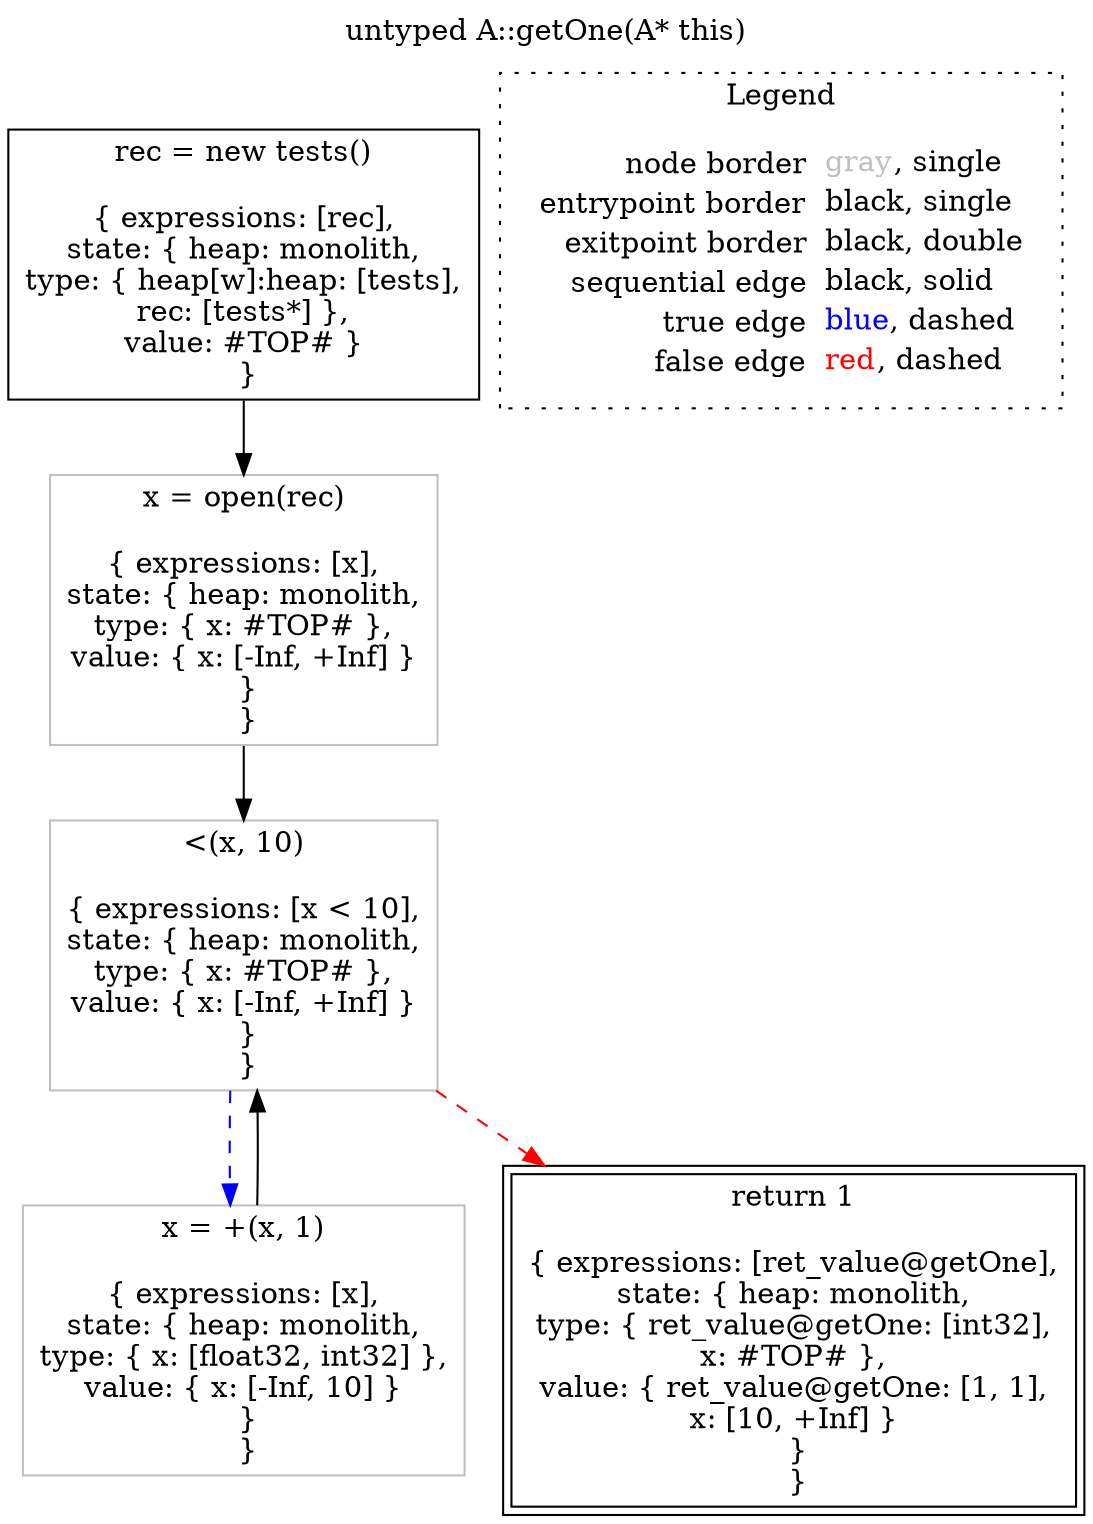 digraph {
	labelloc="t";
	label="untyped A::getOne(A* this)";
	"node0" [shape="rect",color="black",label=<rec = new tests()<BR/><BR/>{ expressions: [rec],<BR/>state: { heap: monolith,<BR/>type: { heap[w]:heap: [tests],<BR/>rec: [tests*] },<BR/>value: #TOP# }<BR/> }<BR/>>];
	"node3" [shape="rect",color="gray",label=<x = open(rec)<BR/><BR/>{ expressions: [x],<BR/>state: { heap: monolith,<BR/>type: { x: #TOP# },<BR/>value: { x: [-Inf, +Inf] }<BR/> }<BR/> }<BR/>>];
	"node7" [shape="rect",color="gray",label=<&lt;(x, 10)<BR/><BR/>{ expressions: [x &lt; 10],<BR/>state: { heap: monolith,<BR/>type: { x: #TOP# },<BR/>value: { x: [-Inf, +Inf] }<BR/> }<BR/> }<BR/>>];
	"node10" [shape="rect",color="gray",label=<x = +(x, 1)<BR/><BR/>{ expressions: [x],<BR/>state: { heap: monolith,<BR/>type: { x: [float32, int32] },<BR/>value: { x: [-Inf, 10] }<BR/> }<BR/> }<BR/>>];
	"node15" [shape="rect",color="black",peripheries="2",label=<return 1<BR/><BR/>{ expressions: [ret_value@getOne],<BR/>state: { heap: monolith,<BR/>type: { ret_value@getOne: [int32],<BR/>x: #TOP# },<BR/>value: { ret_value@getOne: [1, 1],<BR/>x: [10, +Inf] }<BR/> }<BR/> }<BR/>>];
	"node0" -> "node3" [color="black"];
	"node3" -> "node7" [color="black"];
	"node7" -> "node10" [color="blue",style="dashed"];
	"node7" -> "node15" [color="red",style="dashed"];
	"node10" -> "node7" [color="black"];
subgraph cluster_legend {
	label="Legend";
	style=dotted;
	node [shape=plaintext];
	"legend" [label=<<table border="0" cellpadding="2" cellspacing="0" cellborder="0"><tr><td align="right">node border&nbsp;</td><td align="left"><font color="gray">gray</font>, single</td></tr><tr><td align="right">entrypoint border&nbsp;</td><td align="left"><font color="black">black</font>, single</td></tr><tr><td align="right">exitpoint border&nbsp;</td><td align="left"><font color="black">black</font>, double</td></tr><tr><td align="right">sequential edge&nbsp;</td><td align="left"><font color="black">black</font>, solid</td></tr><tr><td align="right">true edge&nbsp;</td><td align="left"><font color="blue">blue</font>, dashed</td></tr><tr><td align="right">false edge&nbsp;</td><td align="left"><font color="red">red</font>, dashed</td></tr></table>>];
}

}

